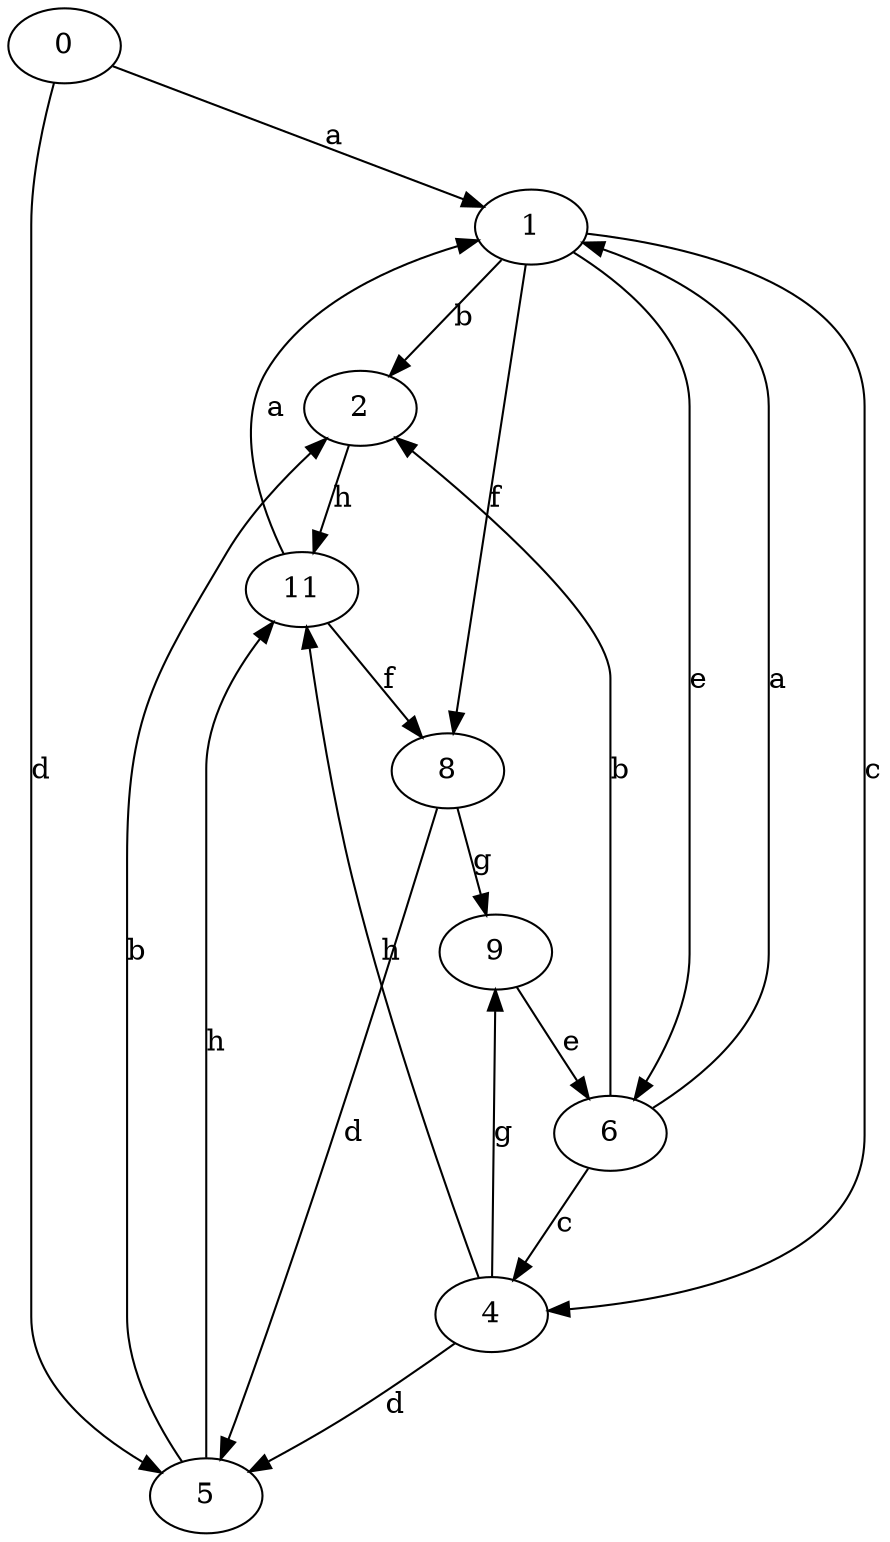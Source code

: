 strict digraph  {
0;
1;
2;
4;
5;
6;
8;
9;
11;
0 -> 1  [label=a];
0 -> 5  [label=d];
1 -> 2  [label=b];
1 -> 4  [label=c];
1 -> 6  [label=e];
1 -> 8  [label=f];
2 -> 11  [label=h];
4 -> 5  [label=d];
4 -> 9  [label=g];
4 -> 11  [label=h];
5 -> 2  [label=b];
5 -> 11  [label=h];
6 -> 1  [label=a];
6 -> 2  [label=b];
6 -> 4  [label=c];
8 -> 5  [label=d];
8 -> 9  [label=g];
9 -> 6  [label=e];
11 -> 1  [label=a];
11 -> 8  [label=f];
}
